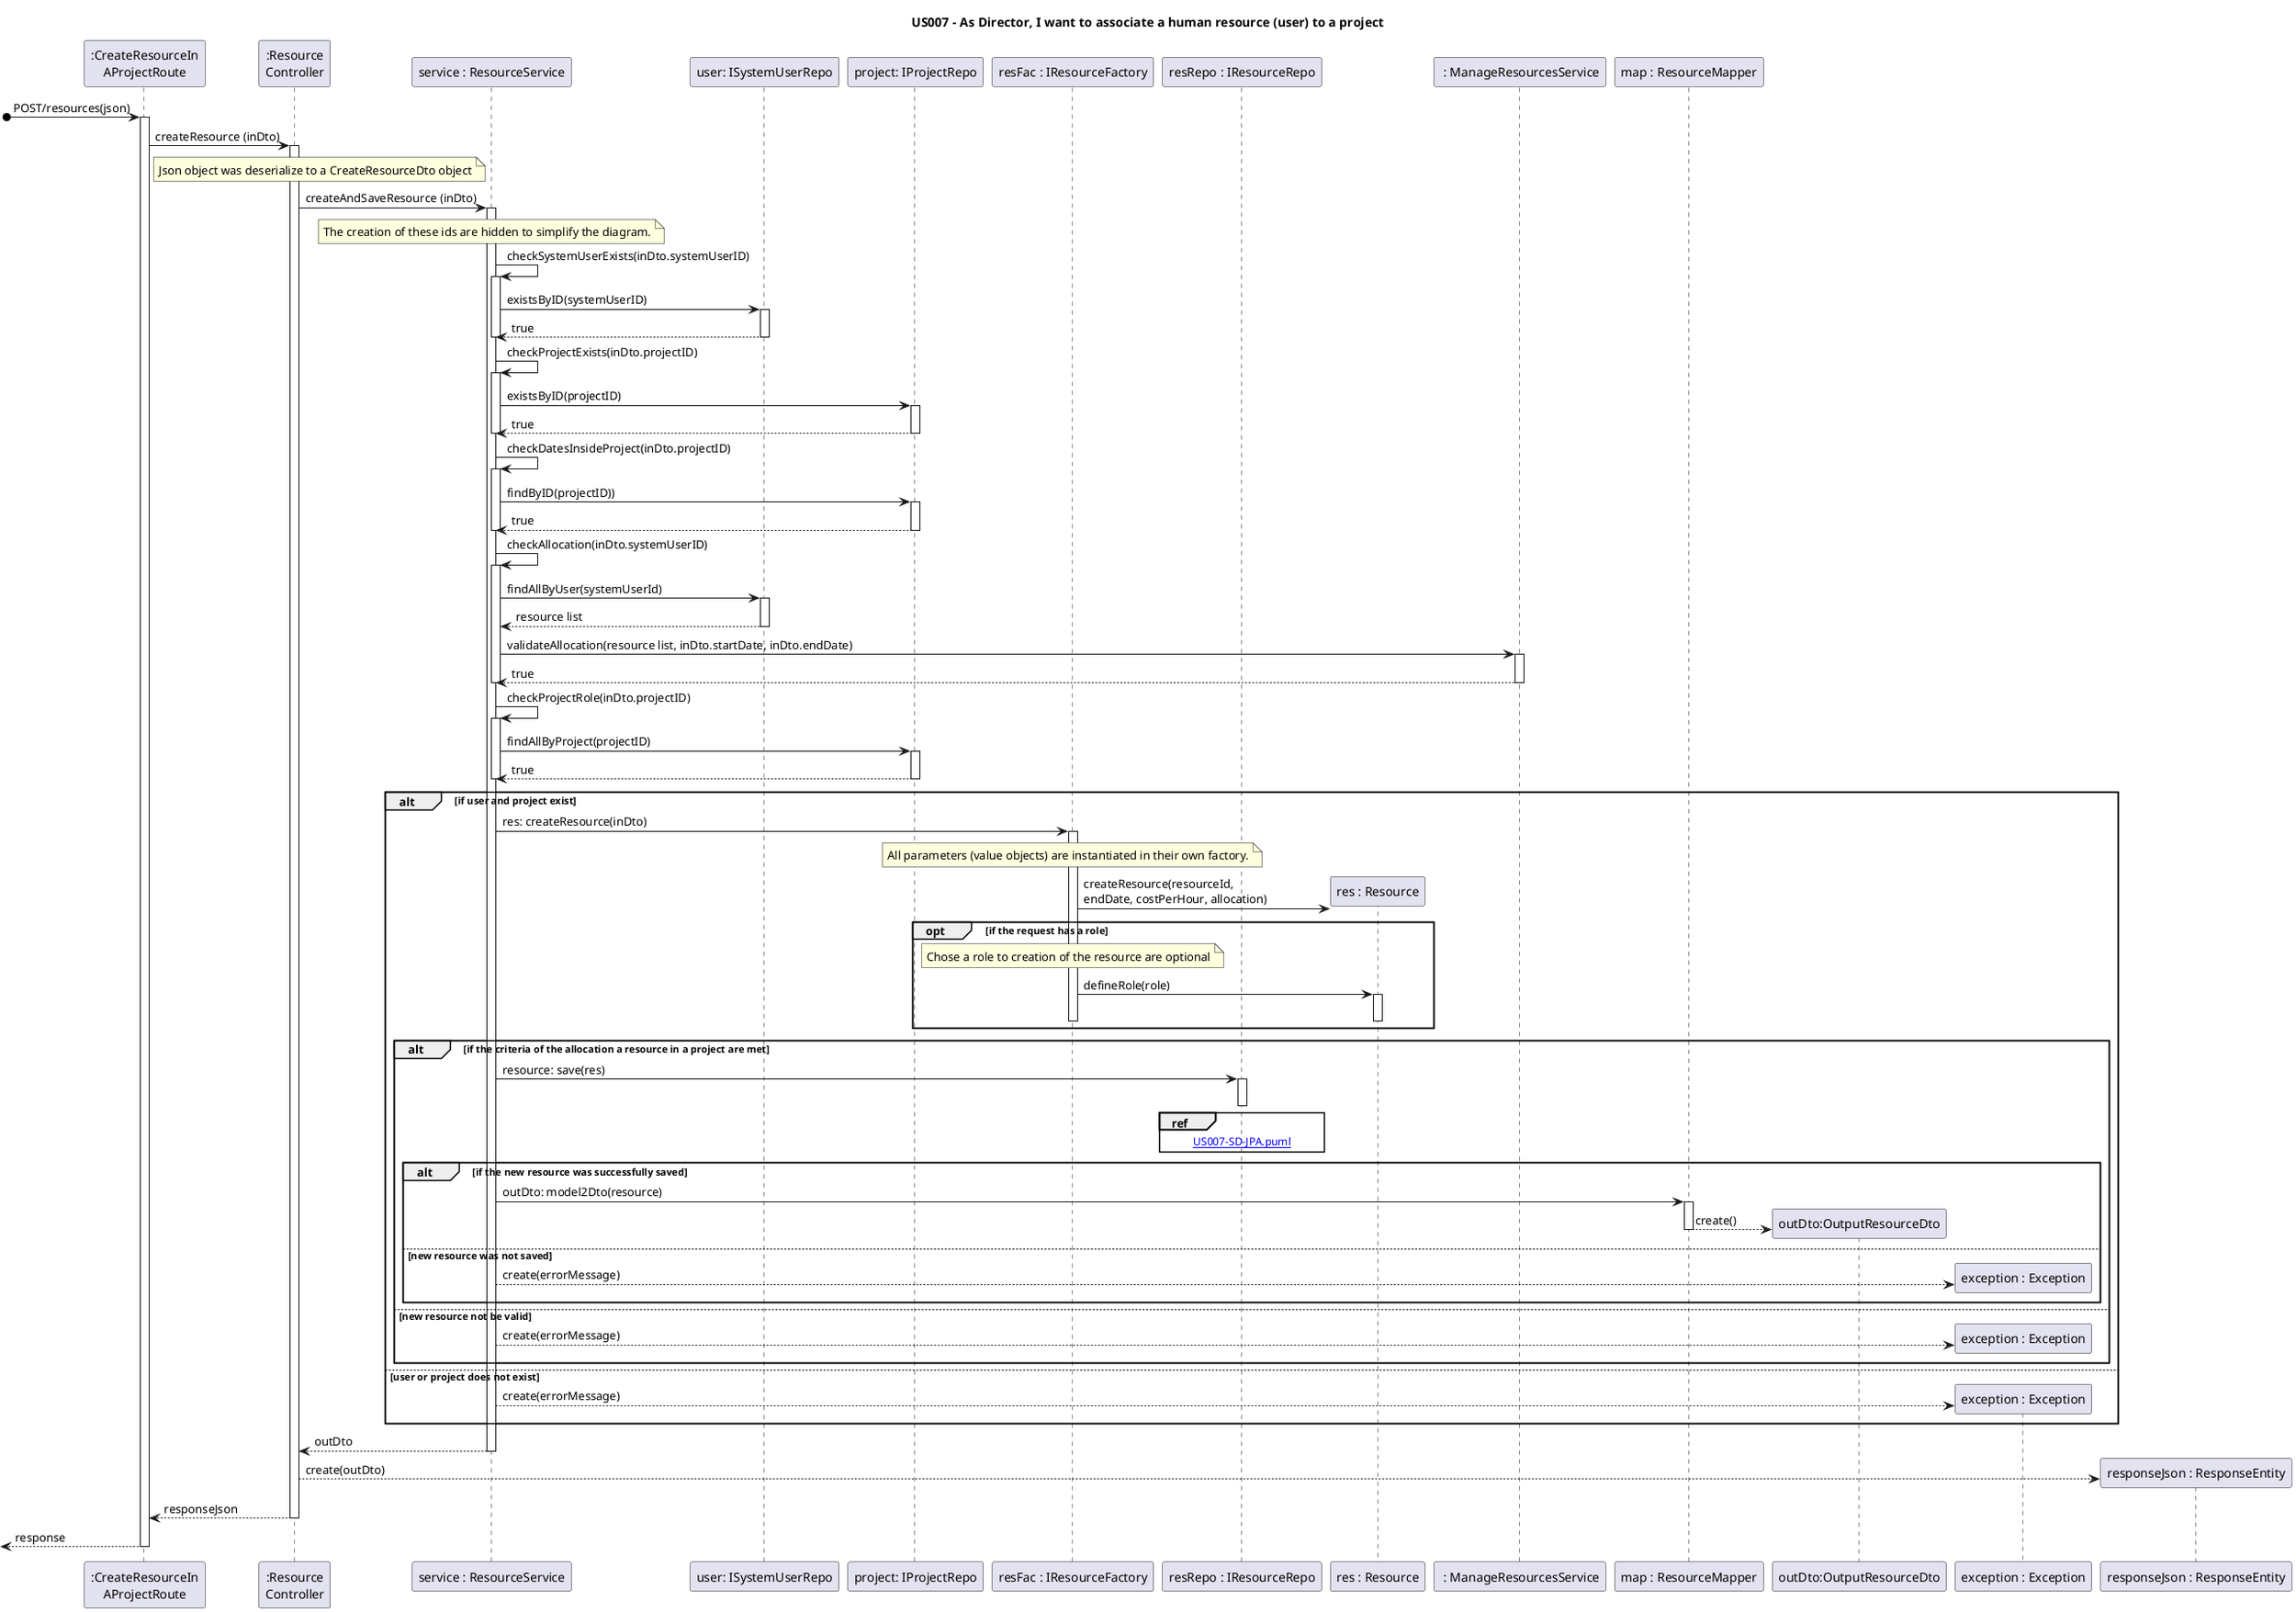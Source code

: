 @startuml
'https://plantuml.com/sequence-diagram

title US007 - As Director, I want to associate a human resource (user) to a project

autoactivate on
'autonumber

participant ":CreateResourceIn\nAProjectRoute" as Route
participant ":Resource\nController" as Ctrl
participant "service : ResourceService" as srv
participant "user: ISystemUserRepo" as userRepo
participant "project: IProjectRepo" as projectRepo
participant "resFac : IResourceFactory" as resourceFactory
participant "resRepo : IResourceRepo" as resourceStore
participant "res : Resource" as resource
participant " : ManageResourcesService" as domainService
participant "map : ResourceMapper" as map
participant "outDto:OutputResourceDto" as outDto
participant "exception : Exception" as exc
participant "responseJson : ResponseEntity" as json

[o-> Route:  POST/resources(json)
Route -> Ctrl: createResource (inDto)
note right Route: Json object was deserialize to a CreateResourceDto object
Ctrl -> srv: createAndSaveResource (inDto)

note over srv : The creation of these ids are hidden to simplify the diagram.
srv -> srv: checkSystemUserExists(inDto.systemUserID)
srv -> userRepo: existsByID(systemUserID)
userRepo --> srv: true
deactivate
srv -> srv: checkProjectExists(inDto.projectID)
srv -> projectRepo: existsByID(projectID)
projectRepo --> srv: true
deactivate
srv -> srv: checkDatesInsideProject(inDto.projectID)
srv -> projectRepo: findByID(projectID))
projectRepo --> srv: true
deactivate
srv -> srv: checkAllocation(inDto.systemUserID)
srv -> userRepo: findAllByUser(systemUserId)
userRepo --> srv: resource list
srv -> domainService: validateAllocation(resource list, inDto.startDate, inDto.endDate)
domainService --> srv: true
deactivate
srv -> srv: checkProjectRole(inDto.projectID)
srv -> projectRepo: findAllByProject(projectID)
projectRepo --> srv: true
deactivate
alt if user and project exist
srv -> resourceFactory: res: createResource(inDto)
note over resourceFactory : All parameters (value objects) are instantiated in their own factory.
resourceFactory -> resource**: createResource(resourceId, \nendDate, costPerHour, allocation)
opt if the request has a role
note over resourceFactory : Chose a role to creation of the resource are optional
resourceFactory -> resource :defineRole(role)
deactivate resourceFactory
deactivate resource
end

alt if the criteria of the allocation a resource in a project are met
srv -> resourceStore: resource: save(res)
ref over resourceStore: [[US007-SD-JPA.puml]]

deactivate

alt if the new resource was successfully saved
srv -> map : outDto: model2Dto(resource)
map --> outDto** : create()
deactivate

else new resource was not saved
srv --> exc** : create(errorMessage)
end
else new resource not be valid
srv --> exc** : create(errorMessage)
end
else user or project does not exist
srv --> exc** : create(errorMessage)
end
srv --> Ctrl: outDto
Ctrl --> json**: create(outDto)
Ctrl --> Route: responseJson
[<--Route: response

@enduml